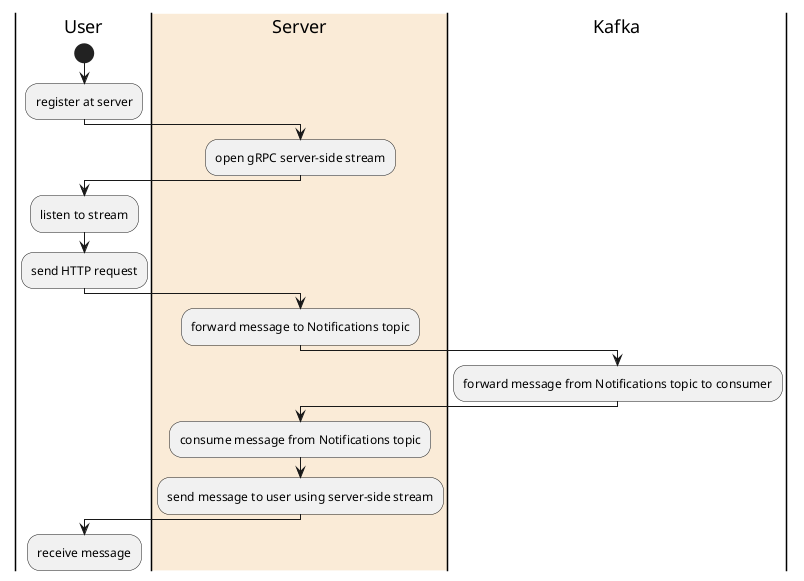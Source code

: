 @startuml
|User|
start
:register at server;
|#AntiqueWhite|Server|
:open gRPC server-side stream;
|User|
:listen to stream;
:send HTTP request;
|Server|
:forward message to Notifications topic;
|Kafka|
:forward message from Notifications topic to consumer;
|Server|
:consume message from Notifications topic;
:send message to user using server-side stream;
|User|
:receive message;
@enduml
